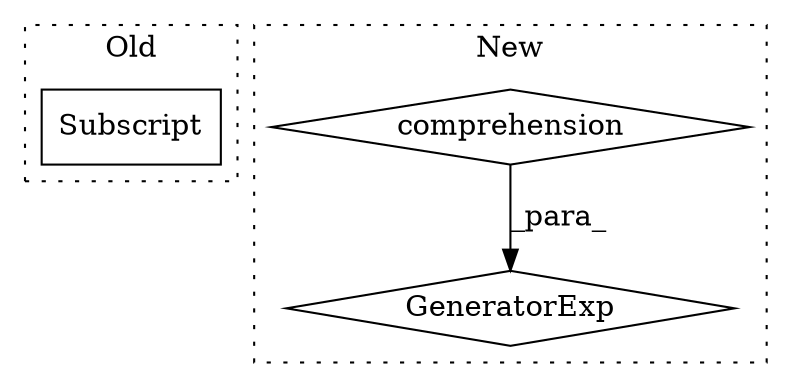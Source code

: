 digraph G {
subgraph cluster0 {
1 [label="Subscript" a="63" s="3994,0" l="17,0" shape="box"];
label = "Old";
style="dotted";
}
subgraph cluster1 {
2 [label="GeneratorExp" a="55" s="5155" l="9" shape="diamond"];
3 [label="comprehension" a="45" s="5190" l="3" shape="diamond"];
label = "New";
style="dotted";
}
3 -> 2 [label="_para_"];
}